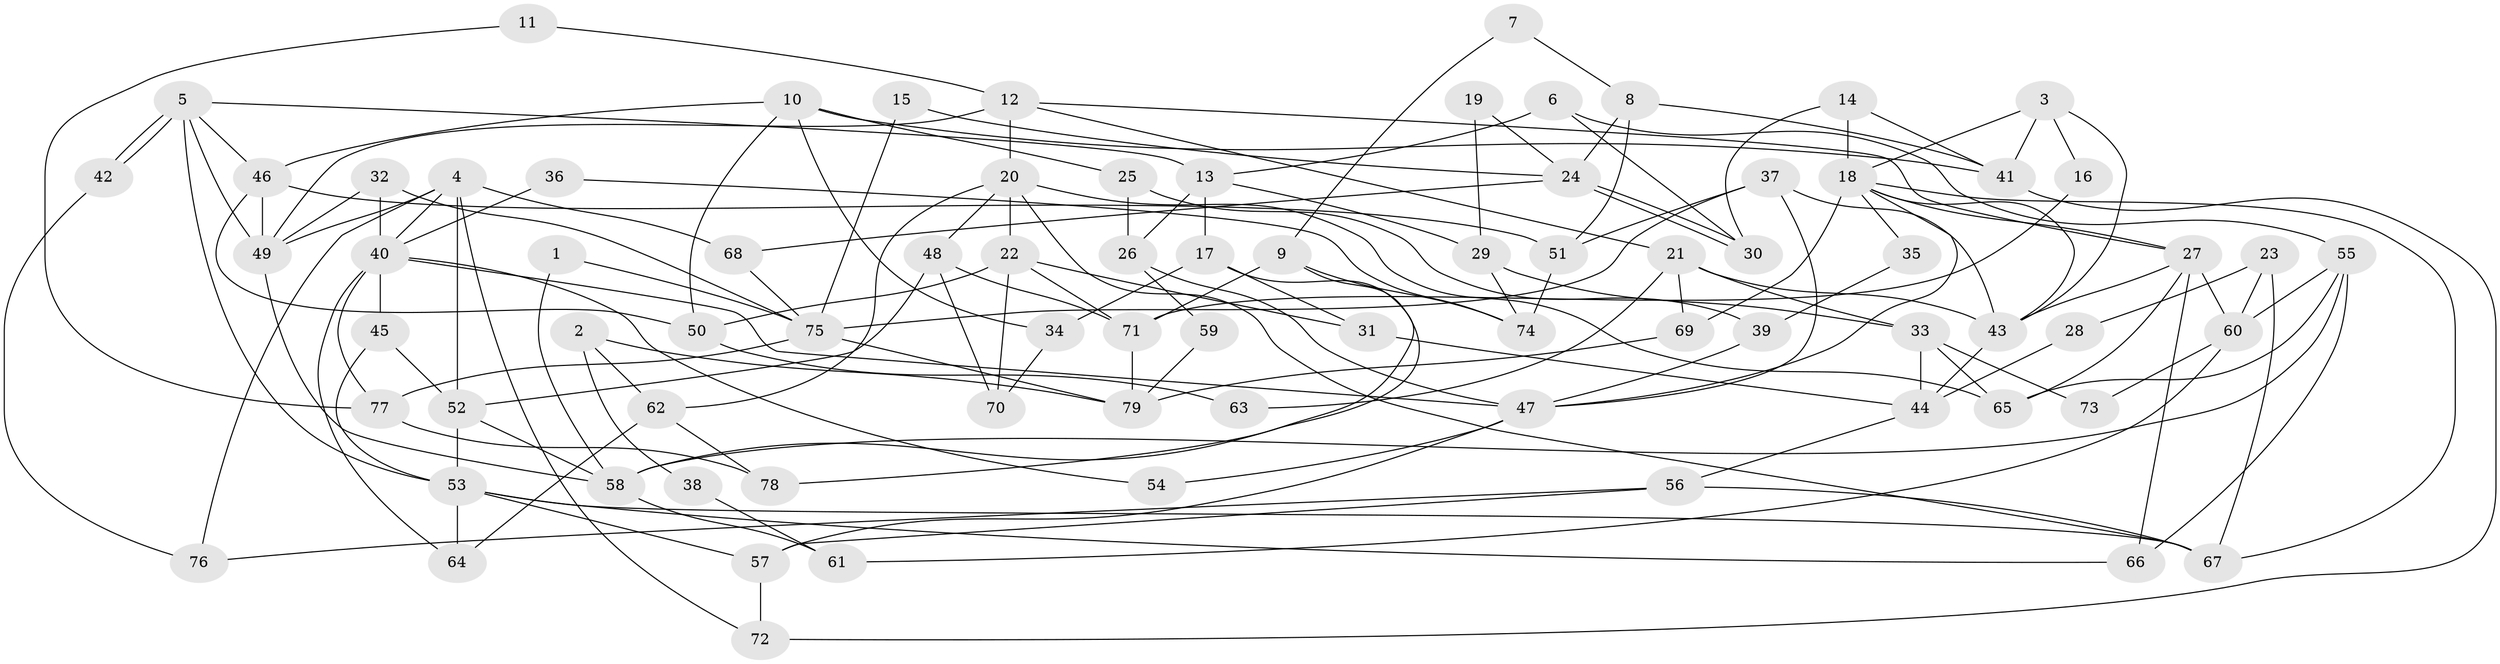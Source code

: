 // coarse degree distribution, {4: 0.2, 6: 0.15, 8: 0.1, 5: 0.125, 2: 0.075, 3: 0.175, 7: 0.15, 12: 0.025}
// Generated by graph-tools (version 1.1) at 2025/37/03/04/25 23:37:09]
// undirected, 79 vertices, 158 edges
graph export_dot {
  node [color=gray90,style=filled];
  1;
  2;
  3;
  4;
  5;
  6;
  7;
  8;
  9;
  10;
  11;
  12;
  13;
  14;
  15;
  16;
  17;
  18;
  19;
  20;
  21;
  22;
  23;
  24;
  25;
  26;
  27;
  28;
  29;
  30;
  31;
  32;
  33;
  34;
  35;
  36;
  37;
  38;
  39;
  40;
  41;
  42;
  43;
  44;
  45;
  46;
  47;
  48;
  49;
  50;
  51;
  52;
  53;
  54;
  55;
  56;
  57;
  58;
  59;
  60;
  61;
  62;
  63;
  64;
  65;
  66;
  67;
  68;
  69;
  70;
  71;
  72;
  73;
  74;
  75;
  76;
  77;
  78;
  79;
  1 -- 58;
  1 -- 75;
  2 -- 62;
  2 -- 79;
  2 -- 38;
  3 -- 43;
  3 -- 18;
  3 -- 16;
  3 -- 41;
  4 -- 49;
  4 -- 40;
  4 -- 52;
  4 -- 68;
  4 -- 72;
  4 -- 76;
  5 -- 46;
  5 -- 42;
  5 -- 42;
  5 -- 13;
  5 -- 49;
  5 -- 53;
  6 -- 55;
  6 -- 30;
  6 -- 13;
  7 -- 9;
  7 -- 8;
  8 -- 24;
  8 -- 41;
  8 -- 51;
  9 -- 74;
  9 -- 58;
  9 -- 71;
  10 -- 34;
  10 -- 46;
  10 -- 25;
  10 -- 41;
  10 -- 50;
  11 -- 77;
  11 -- 12;
  12 -- 27;
  12 -- 21;
  12 -- 20;
  12 -- 49;
  13 -- 17;
  13 -- 26;
  13 -- 29;
  14 -- 41;
  14 -- 18;
  14 -- 30;
  15 -- 24;
  15 -- 75;
  16 -- 71;
  17 -- 31;
  17 -- 34;
  17 -- 78;
  18 -- 67;
  18 -- 27;
  18 -- 35;
  18 -- 43;
  18 -- 47;
  18 -- 69;
  19 -- 29;
  19 -- 24;
  20 -- 65;
  20 -- 22;
  20 -- 48;
  20 -- 62;
  20 -- 67;
  21 -- 43;
  21 -- 69;
  21 -- 33;
  21 -- 63;
  22 -- 71;
  22 -- 31;
  22 -- 50;
  22 -- 70;
  23 -- 67;
  23 -- 60;
  23 -- 28;
  24 -- 68;
  24 -- 30;
  24 -- 30;
  25 -- 26;
  25 -- 39;
  26 -- 47;
  26 -- 59;
  27 -- 66;
  27 -- 43;
  27 -- 60;
  27 -- 65;
  28 -- 44;
  29 -- 33;
  29 -- 74;
  31 -- 44;
  32 -- 49;
  32 -- 75;
  32 -- 40;
  33 -- 44;
  33 -- 65;
  33 -- 73;
  34 -- 70;
  35 -- 39;
  36 -- 40;
  36 -- 74;
  37 -- 51;
  37 -- 47;
  37 -- 43;
  37 -- 75;
  38 -- 61;
  39 -- 47;
  40 -- 47;
  40 -- 45;
  40 -- 54;
  40 -- 64;
  40 -- 77;
  41 -- 72;
  42 -- 76;
  43 -- 44;
  44 -- 56;
  45 -- 53;
  45 -- 52;
  46 -- 49;
  46 -- 50;
  46 -- 51;
  47 -- 57;
  47 -- 54;
  48 -- 52;
  48 -- 70;
  48 -- 71;
  49 -- 58;
  50 -- 63;
  51 -- 74;
  52 -- 53;
  52 -- 58;
  53 -- 57;
  53 -- 64;
  53 -- 66;
  53 -- 67;
  55 -- 65;
  55 -- 58;
  55 -- 60;
  55 -- 66;
  56 -- 67;
  56 -- 57;
  56 -- 76;
  57 -- 72;
  58 -- 61;
  59 -- 79;
  60 -- 61;
  60 -- 73;
  62 -- 64;
  62 -- 78;
  68 -- 75;
  69 -- 79;
  71 -- 79;
  75 -- 77;
  75 -- 79;
  77 -- 78;
}
